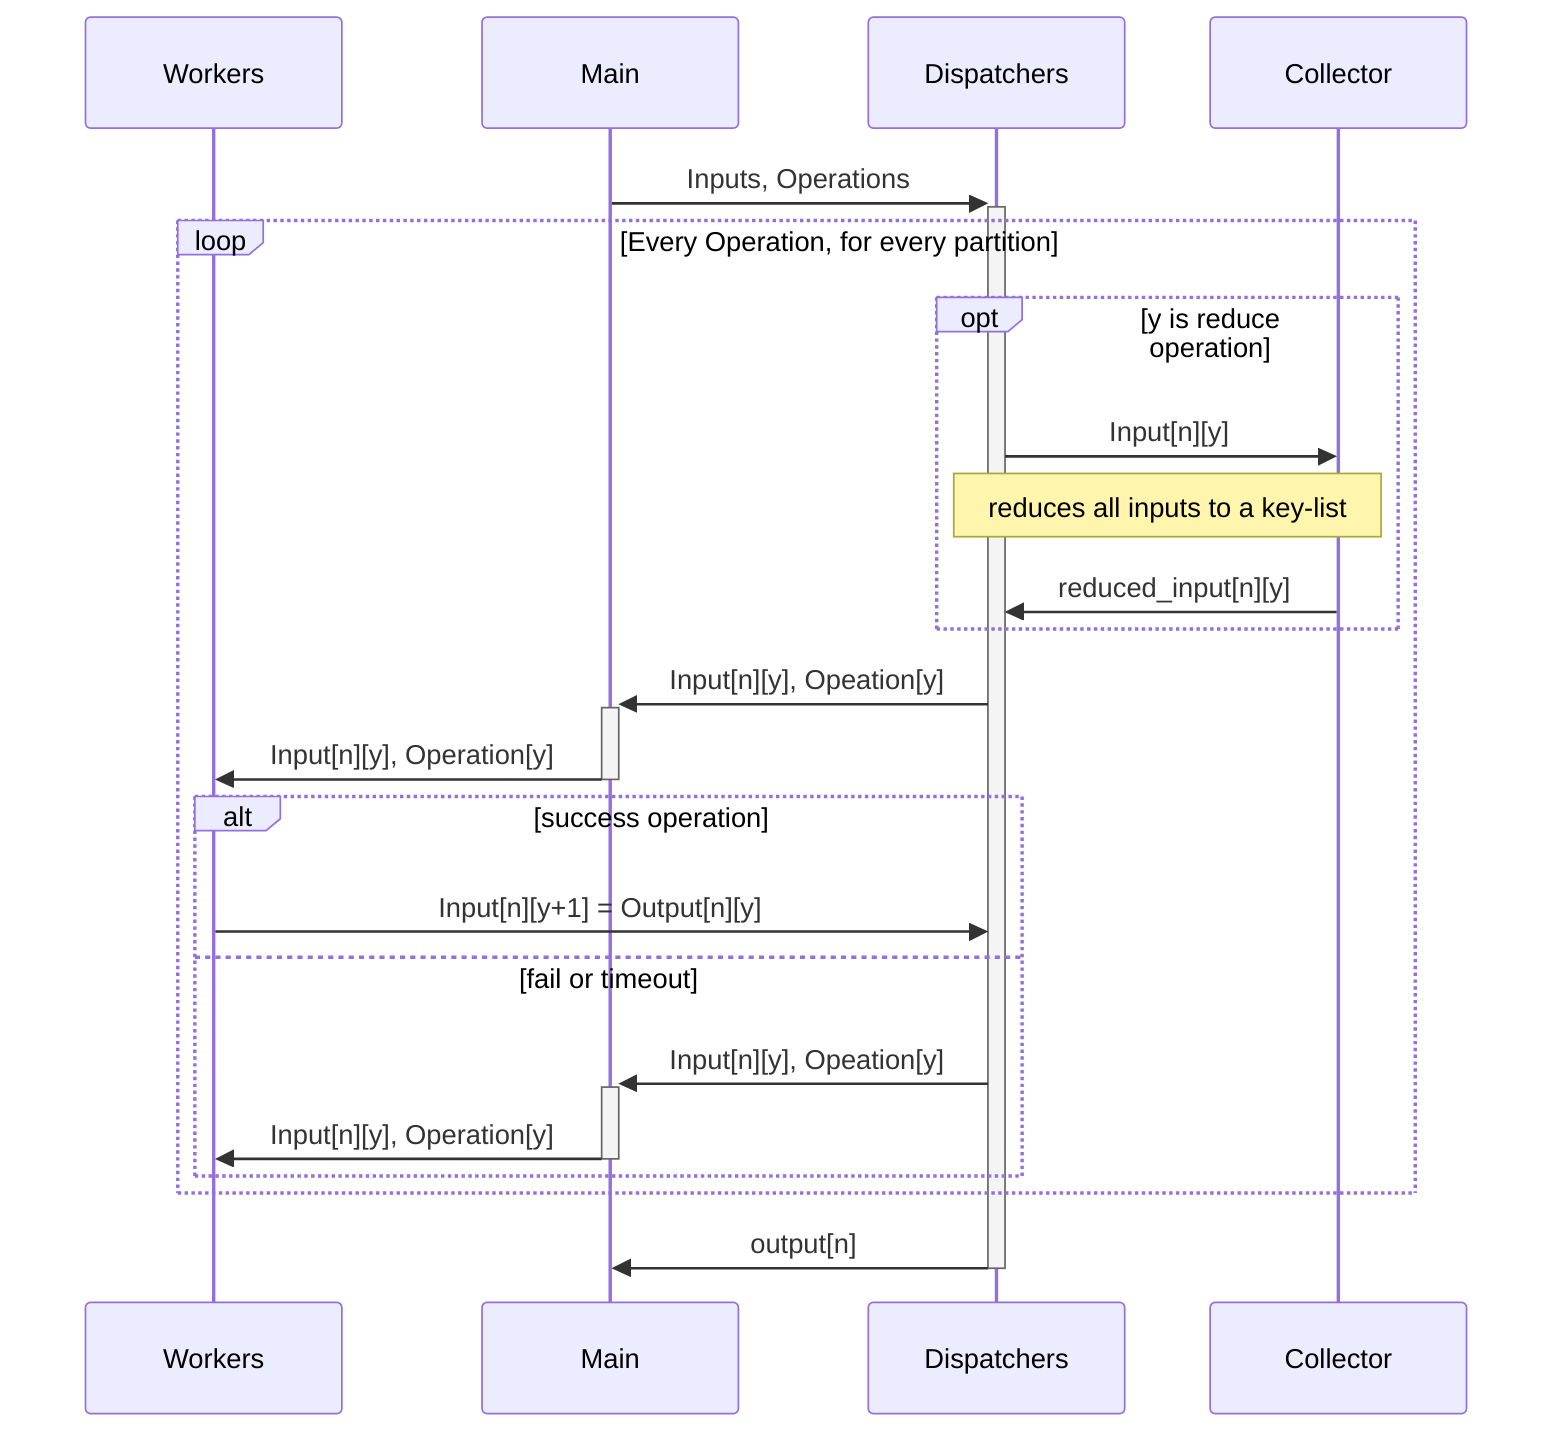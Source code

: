sequenceDiagram
    participant Workers
    Main ->>+ Dispatchers: Inputs, Operations
    loop Every Operation, for every partition
        opt y is reduce operation
            Dispatchers ->> Collector: Input[n][y]
            Note over Dispatchers, Collector: reduces all inputs to a key-list
            Collector ->> Dispatchers: reduced_input[n][y]
        end
        Dispatchers ->>+ Main: Input[n][y], Opeation[y]
        Main ->>- Workers: Input[n][y], Operation[y]
        alt success operation
            Workers ->> Dispatchers: Input[n][y+1] = Output[n][y]
        else fail or timeout
            Dispatchers ->>+ Main: Input[n][y], Opeation[y]
            Main ->>- Workers: Input[n][y], Operation[y]
        end       
    end
    Dispatchers ->>- Main: output[n]
